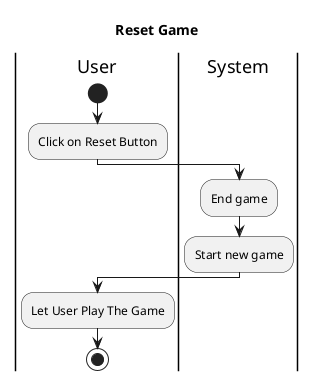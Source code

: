 @startuml "Play a game activity diagram"
title "Reset Game"

|User|
start
:Click on Reset Button;

|System|
:End game;
:Start new game;
|User|
:Let User Play The Game;

stop
@enduml
